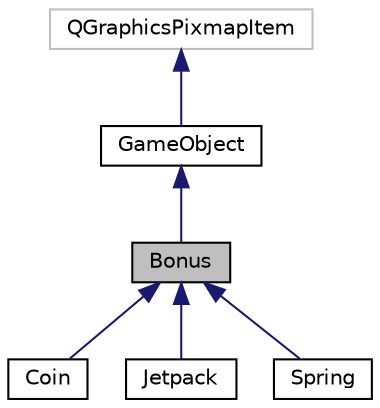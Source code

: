 digraph "Bonus"
{
 // LATEX_PDF_SIZE
  edge [fontname="Helvetica",fontsize="10",labelfontname="Helvetica",labelfontsize="10"];
  node [fontname="Helvetica",fontsize="10",shape=record];
  Node1 [label="Bonus",height=0.2,width=0.4,color="black", fillcolor="grey75", style="filled", fontcolor="black",tooltip=" "];
  Node2 -> Node1 [dir="back",color="midnightblue",fontsize="10",style="solid"];
  Node2 [label="GameObject",height=0.2,width=0.4,color="black", fillcolor="white", style="filled",URL="$class_game_object.html",tooltip=" "];
  Node3 -> Node2 [dir="back",color="midnightblue",fontsize="10",style="solid"];
  Node3 [label="QGraphicsPixmapItem",height=0.2,width=0.4,color="grey75", fillcolor="white", style="filled",tooltip=" "];
  Node1 -> Node4 [dir="back",color="midnightblue",fontsize="10",style="solid"];
  Node4 [label="Coin",height=0.2,width=0.4,color="black", fillcolor="white", style="filled",URL="$class_coin.html",tooltip=" "];
  Node1 -> Node5 [dir="back",color="midnightblue",fontsize="10",style="solid"];
  Node5 [label="Jetpack",height=0.2,width=0.4,color="black", fillcolor="white", style="filled",URL="$class_jetpack.html",tooltip=" "];
  Node1 -> Node6 [dir="back",color="midnightblue",fontsize="10",style="solid"];
  Node6 [label="Spring",height=0.2,width=0.4,color="black", fillcolor="white", style="filled",URL="$class_spring.html",tooltip=" "];
}
